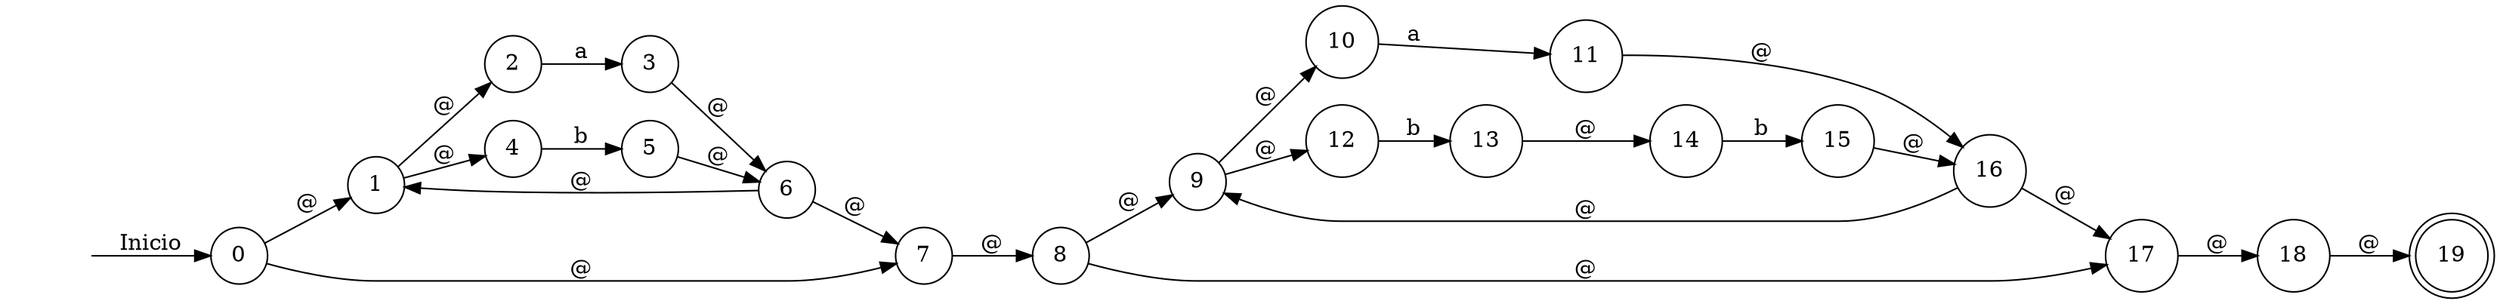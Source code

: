 digraph GraficaAFN {
rankdir=LR;
{
node [style = invisible]
INI
}
INI -> 0[label="Inicio"]

0 [ shape="circle"]
1 [ shape="circle"]
2 [ shape="circle"]
3 [ shape="circle"]
4 [ shape="circle"]
5 [ shape="circle"]
6 [ shape="circle"]
7 [ shape="circle"]
8 [ shape="circle"]
9 [ shape="circle"]
10 [ shape="circle"]
11 [ shape="circle"]
12 [ shape="circle"]
13 [ shape="circle"]
14 [ shape="circle"]
15 [ shape="circle"]
16 [ shape="circle"]
17 [ shape="circle"]
18 [ shape="circle"]
19 [ shape="doublecircle"]
19[fillcolor="#1D22E8"];
0->1[label="@"]
0->7[label="@"]
1->2[label="@"]
1->4[label="@"]
2->3[label="a"]
3->6[label="@"]
4->5[label="b"]
5->6[label="@"]
6->7[label="@"]
6->1[label="@"]
7->8[label="@"]
8->9[label="@"]
8->17[label="@"]
9->10[label="@"]
9->12[label="@"]
10->11[label="a"]
11->16[label="@"]
12->13[label="b"]
13->14[label="@"]
14->15[label="b"]
15->16[label="@"]
16->17[label="@"]
16->9[label="@"]
17->18[label="@"]
18->19[label="@"]
}
